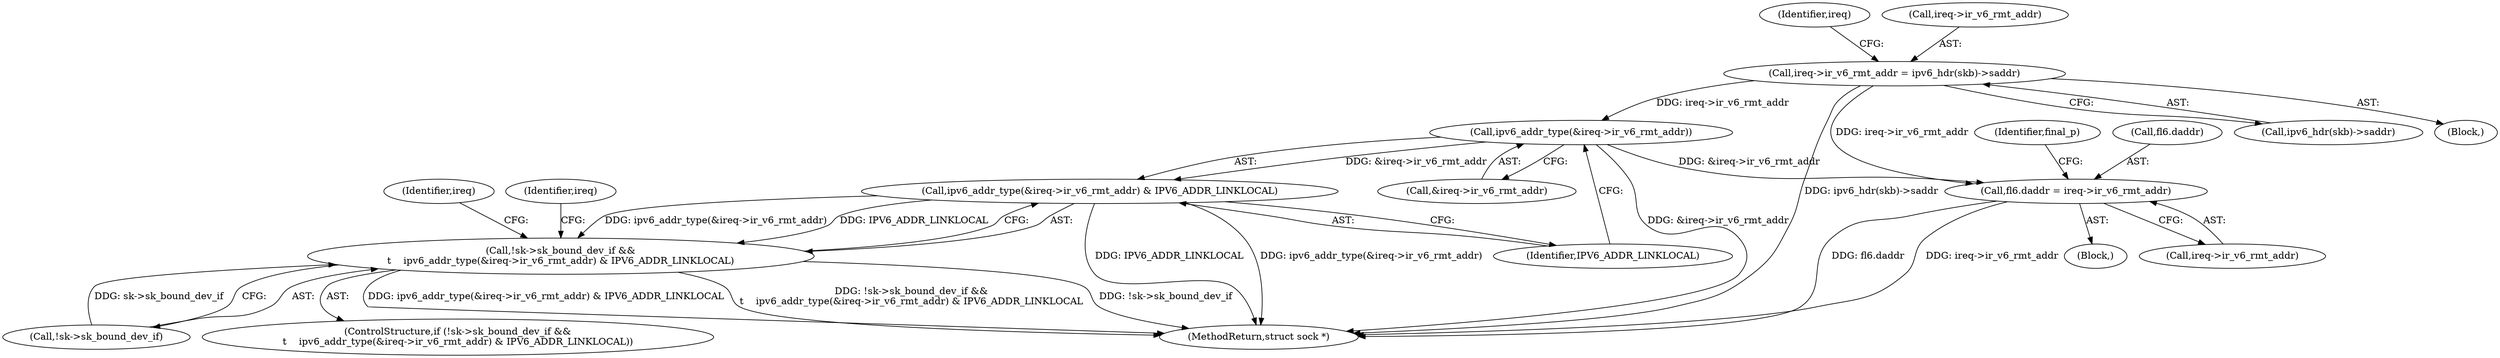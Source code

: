 digraph "0_linux_45f6fad84cc305103b28d73482b344d7f5b76f39_14@pointer" {
"1000335" [label="(Call,ipv6_addr_type(&ireq->ir_v6_rmt_addr))"];
"1000251" [label="(Call,ireq->ir_v6_rmt_addr = ipv6_hdr(skb)->saddr)"];
"1000334" [label="(Call,ipv6_addr_type(&ireq->ir_v6_rmt_addr) & IPV6_ADDR_LINKLOCAL)"];
"1000329" [label="(Call,!sk->sk_bound_dev_if &&\n\t    ipv6_addr_type(&ireq->ir_v6_rmt_addr) & IPV6_ADDR_LINKLOCAL)"];
"1000436" [label="(Call,fl6.daddr = ireq->ir_v6_rmt_addr)"];
"1000251" [label="(Call,ireq->ir_v6_rmt_addr = ipv6_hdr(skb)->saddr)"];
"1000261" [label="(Identifier,ireq)"];
"1000343" [label="(Identifier,ireq)"];
"1000421" [label="(Block,)"];
"1000252" [label="(Call,ireq->ir_v6_rmt_addr)"];
"1000330" [label="(Call,!sk->sk_bound_dev_if)"];
"1000255" [label="(Call,ipv6_hdr(skb)->saddr)"];
"1000444" [label="(Identifier,final_p)"];
"1000560" [label="(MethodReturn,struct sock *)"];
"1000329" [label="(Call,!sk->sk_bound_dev_if &&\n\t    ipv6_addr_type(&ireq->ir_v6_rmt_addr) & IPV6_ADDR_LINKLOCAL)"];
"1000349" [label="(Identifier,ireq)"];
"1000437" [label="(Call,fl6.daddr)"];
"1000436" [label="(Call,fl6.daddr = ireq->ir_v6_rmt_addr)"];
"1000335" [label="(Call,ipv6_addr_type(&ireq->ir_v6_rmt_addr))"];
"1000440" [label="(Call,ireq->ir_v6_rmt_addr)"];
"1000106" [label="(Block,)"];
"1000328" [label="(ControlStructure,if (!sk->sk_bound_dev_if &&\n\t    ipv6_addr_type(&ireq->ir_v6_rmt_addr) & IPV6_ADDR_LINKLOCAL))"];
"1000340" [label="(Identifier,IPV6_ADDR_LINKLOCAL)"];
"1000334" [label="(Call,ipv6_addr_type(&ireq->ir_v6_rmt_addr) & IPV6_ADDR_LINKLOCAL)"];
"1000336" [label="(Call,&ireq->ir_v6_rmt_addr)"];
"1000335" -> "1000334"  [label="AST: "];
"1000335" -> "1000336"  [label="CFG: "];
"1000336" -> "1000335"  [label="AST: "];
"1000340" -> "1000335"  [label="CFG: "];
"1000335" -> "1000560"  [label="DDG: &ireq->ir_v6_rmt_addr"];
"1000335" -> "1000334"  [label="DDG: &ireq->ir_v6_rmt_addr"];
"1000251" -> "1000335"  [label="DDG: ireq->ir_v6_rmt_addr"];
"1000335" -> "1000436"  [label="DDG: &ireq->ir_v6_rmt_addr"];
"1000251" -> "1000106"  [label="AST: "];
"1000251" -> "1000255"  [label="CFG: "];
"1000252" -> "1000251"  [label="AST: "];
"1000255" -> "1000251"  [label="AST: "];
"1000261" -> "1000251"  [label="CFG: "];
"1000251" -> "1000560"  [label="DDG: ipv6_hdr(skb)->saddr"];
"1000251" -> "1000436"  [label="DDG: ireq->ir_v6_rmt_addr"];
"1000334" -> "1000329"  [label="AST: "];
"1000334" -> "1000340"  [label="CFG: "];
"1000340" -> "1000334"  [label="AST: "];
"1000329" -> "1000334"  [label="CFG: "];
"1000334" -> "1000560"  [label="DDG: IPV6_ADDR_LINKLOCAL"];
"1000334" -> "1000560"  [label="DDG: ipv6_addr_type(&ireq->ir_v6_rmt_addr)"];
"1000334" -> "1000329"  [label="DDG: ipv6_addr_type(&ireq->ir_v6_rmt_addr)"];
"1000334" -> "1000329"  [label="DDG: IPV6_ADDR_LINKLOCAL"];
"1000329" -> "1000328"  [label="AST: "];
"1000329" -> "1000330"  [label="CFG: "];
"1000330" -> "1000329"  [label="AST: "];
"1000343" -> "1000329"  [label="CFG: "];
"1000349" -> "1000329"  [label="CFG: "];
"1000329" -> "1000560"  [label="DDG: ipv6_addr_type(&ireq->ir_v6_rmt_addr) & IPV6_ADDR_LINKLOCAL"];
"1000329" -> "1000560"  [label="DDG: !sk->sk_bound_dev_if &&\n\t    ipv6_addr_type(&ireq->ir_v6_rmt_addr) & IPV6_ADDR_LINKLOCAL"];
"1000329" -> "1000560"  [label="DDG: !sk->sk_bound_dev_if"];
"1000330" -> "1000329"  [label="DDG: sk->sk_bound_dev_if"];
"1000436" -> "1000421"  [label="AST: "];
"1000436" -> "1000440"  [label="CFG: "];
"1000437" -> "1000436"  [label="AST: "];
"1000440" -> "1000436"  [label="AST: "];
"1000444" -> "1000436"  [label="CFG: "];
"1000436" -> "1000560"  [label="DDG: fl6.daddr"];
"1000436" -> "1000560"  [label="DDG: ireq->ir_v6_rmt_addr"];
}
